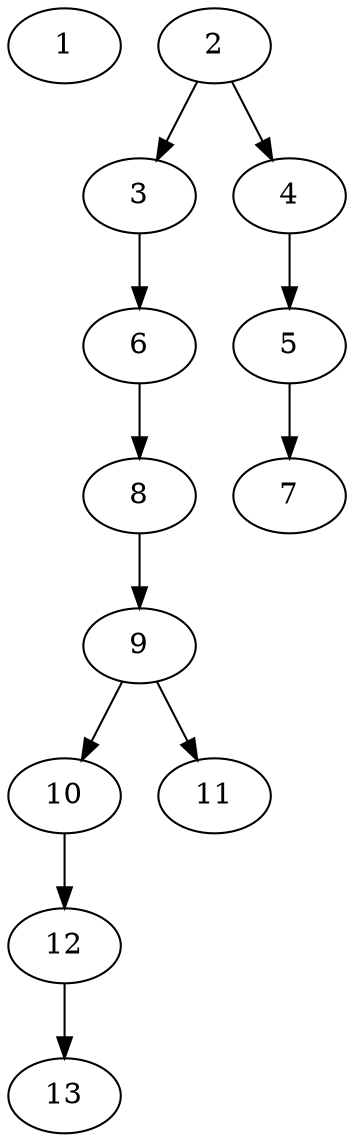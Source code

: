 // DAG (tier=1-easy, mode=compute, n=13, ccr=0.265, fat=0.371, density=0.247, regular=0.749, jump=0.070, mindata=262144, maxdata=2097152)
// DAG automatically generated by daggen at Sun Aug 24 16:33:32 2025
// /home/ermia/Project/Environments/daggen/bin/daggen --dot --ccr 0.265 --fat 0.371 --regular 0.749 --density 0.247 --jump 0.070 --mindata 262144 --maxdata 2097152 -n 13 
digraph G {
  1 [size="436947714907499", alpha="0.11", expect_size="218473857453749"]
  2 [size="537478847440879616", alpha="0.17", expect_size="268739423720439808"]
  2 -> 3 [size ="5288480473088"]
  2 -> 4 [size ="5288480473088"]
  3 [size="1428309169297403", alpha="0.05", expect_size="714154584648701"]
  3 -> 6 [size ="26369832517632"]
  4 [size="108844799946779", alpha="0.03", expect_size="54422399973389"]
  4 -> 5 [size ="2419014500352"]
  5 [size="1036015351868259", alpha="0.02", expect_size="518007675934129"]
  5 -> 7 [size ="19152207085568"]
  6 [size="210105519062763", alpha="0.03", expect_size="105052759531381"]
  6 -> 8 [size ="12465144332288"]
  7 [size="3944551659253792768", alpha="0.17", expect_size="1972275829626896384"]
  8 [size="3438684416430309376", alpha="0.14", expect_size="1719342208215154688"]
  8 -> 9 [size ="18225727275008"]
  9 [size="234651824366648", alpha="0.16", expect_size="117325912183324"]
  9 -> 10 [size ="11171243491328"]
  9 -> 11 [size ="11171243491328"]
  10 [size="694457545029269", alpha="0.17", expect_size="347228772514634"]
  10 -> 12 [size ="34194994495488"]
  11 [size="1791913719791725", alpha="0.04", expect_size="895956859895862"]
  12 [size="13139913602908986", alpha="0.03", expect_size="6569956801454493"]
  12 -> 13 [size ="9213241720832"]
  13 [size="596369360239460352", alpha="0.17", expect_size="298184680119730176"]
}